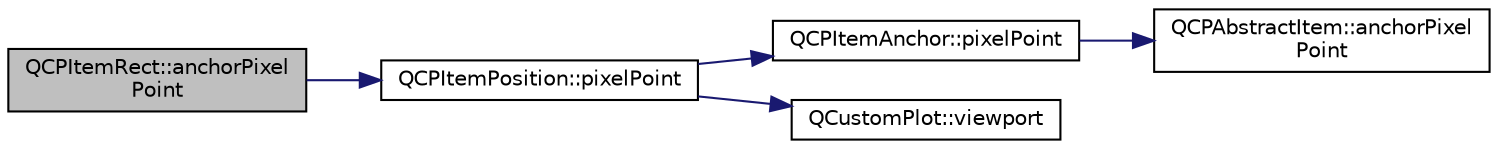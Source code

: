 digraph "QCPItemRect::anchorPixelPoint"
{
  edge [fontname="Helvetica",fontsize="10",labelfontname="Helvetica",labelfontsize="10"];
  node [fontname="Helvetica",fontsize="10",shape=record];
  rankdir="LR";
  Node1 [label="QCPItemRect::anchorPixel\lPoint",height=0.2,width=0.4,color="black", fillcolor="grey75", style="filled", fontcolor="black"];
  Node1 -> Node2 [color="midnightblue",fontsize="10",style="solid",fontname="Helvetica"];
  Node2 [label="QCPItemPosition::pixelPoint",height=0.2,width=0.4,color="black", fillcolor="white", style="filled",URL="$class_q_c_p_item_position.html#ae490f9c76ee2ba33752c495d3b6e8fb5"];
  Node2 -> Node3 [color="midnightblue",fontsize="10",style="solid",fontname="Helvetica"];
  Node3 [label="QCPItemAnchor::pixelPoint",height=0.2,width=0.4,color="black", fillcolor="white", style="filled",URL="$class_q_c_p_item_anchor.html#ae92def8f9297c5d73f5806c586517bb3"];
  Node3 -> Node4 [color="midnightblue",fontsize="10",style="solid",fontname="Helvetica"];
  Node4 [label="QCPAbstractItem::anchorPixel\lPoint",height=0.2,width=0.4,color="black", fillcolor="white", style="filled",URL="$class_q_c_p_abstract_item.html#a94bde62b8a2fc133666dcbb8035deeed"];
  Node2 -> Node5 [color="midnightblue",fontsize="10",style="solid",fontname="Helvetica"];
  Node5 [label="QCustomPlot::viewport",height=0.2,width=0.4,color="black", fillcolor="white", style="filled",URL="$class_q_custom_plot.html#a953ecdbc28018e7e84cb6213ad3d88c2"];
}
